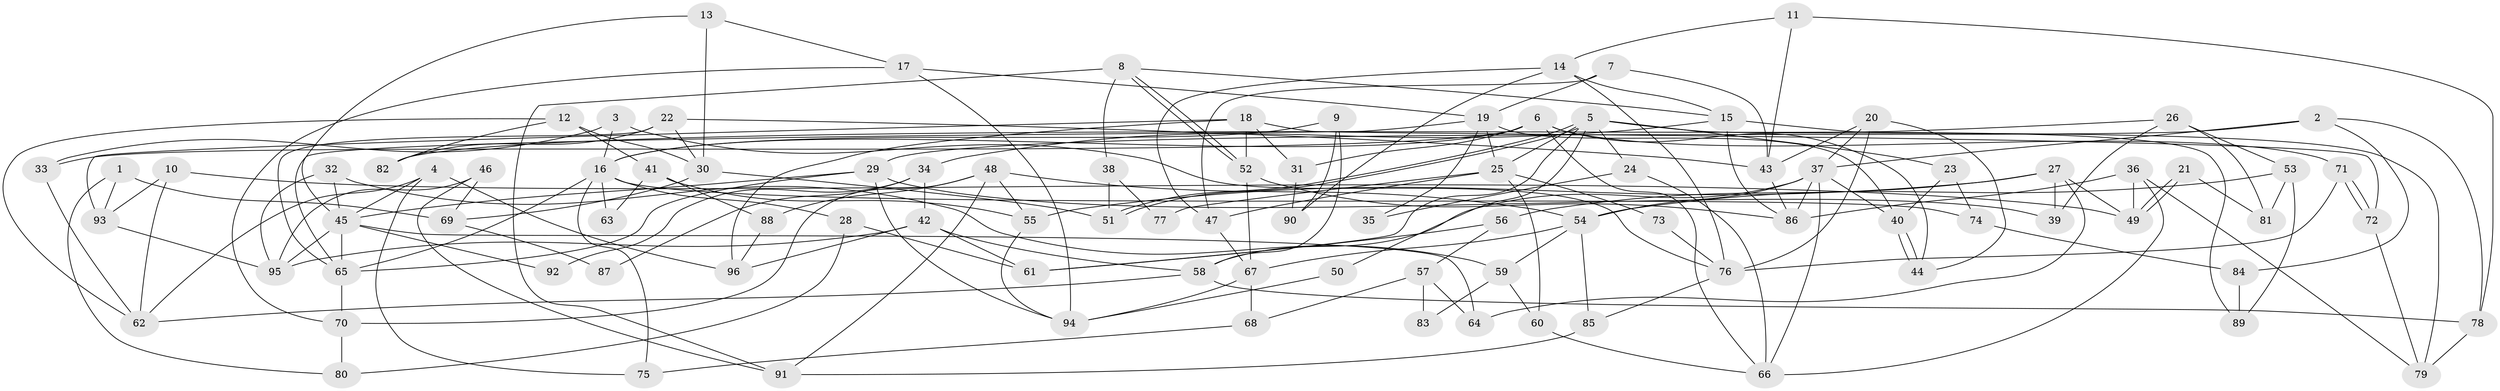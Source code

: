 // coarse degree distribution, {4: 0.14285714285714285, 6: 0.10714285714285714, 3: 0.14285714285714285, 2: 0.10714285714285714, 5: 0.25, 8: 0.03571428571428571, 7: 0.10714285714285714, 9: 0.03571428571428571, 12: 0.03571428571428571, 13: 0.03571428571428571}
// Generated by graph-tools (version 1.1) at 2025/53/03/04/25 21:53:35]
// undirected, 96 vertices, 192 edges
graph export_dot {
graph [start="1"]
  node [color=gray90,style=filled];
  1;
  2;
  3;
  4;
  5;
  6;
  7;
  8;
  9;
  10;
  11;
  12;
  13;
  14;
  15;
  16;
  17;
  18;
  19;
  20;
  21;
  22;
  23;
  24;
  25;
  26;
  27;
  28;
  29;
  30;
  31;
  32;
  33;
  34;
  35;
  36;
  37;
  38;
  39;
  40;
  41;
  42;
  43;
  44;
  45;
  46;
  47;
  48;
  49;
  50;
  51;
  52;
  53;
  54;
  55;
  56;
  57;
  58;
  59;
  60;
  61;
  62;
  63;
  64;
  65;
  66;
  67;
  68;
  69;
  70;
  71;
  72;
  73;
  74;
  75;
  76;
  77;
  78;
  79;
  80;
  81;
  82;
  83;
  84;
  85;
  86;
  87;
  88;
  89;
  90;
  91;
  92;
  93;
  94;
  95;
  96;
  1 -- 93;
  1 -- 80;
  1 -- 69;
  2 -- 29;
  2 -- 84;
  2 -- 37;
  2 -- 78;
  3 -- 76;
  3 -- 16;
  3 -- 33;
  4 -- 45;
  4 -- 62;
  4 -- 75;
  4 -- 96;
  5 -- 51;
  5 -- 51;
  5 -- 79;
  5 -- 23;
  5 -- 24;
  5 -- 25;
  5 -- 50;
  5 -- 61;
  6 -- 66;
  6 -- 71;
  6 -- 16;
  6 -- 31;
  6 -- 33;
  6 -- 44;
  7 -- 19;
  7 -- 43;
  7 -- 47;
  8 -- 52;
  8 -- 52;
  8 -- 91;
  8 -- 15;
  8 -- 38;
  9 -- 16;
  9 -- 58;
  9 -- 90;
  10 -- 62;
  10 -- 49;
  10 -- 93;
  11 -- 43;
  11 -- 14;
  11 -- 78;
  12 -- 30;
  12 -- 62;
  12 -- 41;
  12 -- 82;
  13 -- 17;
  13 -- 45;
  13 -- 30;
  14 -- 15;
  14 -- 90;
  14 -- 47;
  14 -- 76;
  15 -- 86;
  15 -- 34;
  15 -- 89;
  16 -- 65;
  16 -- 28;
  16 -- 63;
  16 -- 74;
  16 -- 75;
  17 -- 94;
  17 -- 19;
  17 -- 70;
  18 -- 96;
  18 -- 52;
  18 -- 31;
  18 -- 72;
  18 -- 93;
  19 -- 40;
  19 -- 25;
  19 -- 35;
  19 -- 65;
  20 -- 44;
  20 -- 76;
  20 -- 37;
  20 -- 43;
  21 -- 49;
  21 -- 49;
  21 -- 81;
  22 -- 43;
  22 -- 65;
  22 -- 30;
  22 -- 82;
  23 -- 40;
  23 -- 74;
  24 -- 66;
  24 -- 35;
  25 -- 47;
  25 -- 60;
  25 -- 73;
  25 -- 77;
  26 -- 39;
  26 -- 82;
  26 -- 53;
  26 -- 81;
  27 -- 49;
  27 -- 55;
  27 -- 39;
  27 -- 56;
  27 -- 64;
  28 -- 61;
  28 -- 80;
  29 -- 65;
  29 -- 45;
  29 -- 39;
  29 -- 94;
  30 -- 51;
  30 -- 69;
  31 -- 90;
  32 -- 95;
  32 -- 45;
  32 -- 59;
  33 -- 62;
  34 -- 42;
  34 -- 87;
  34 -- 92;
  36 -- 86;
  36 -- 79;
  36 -- 49;
  36 -- 66;
  37 -- 40;
  37 -- 54;
  37 -- 58;
  37 -- 66;
  37 -- 86;
  38 -- 51;
  38 -- 77;
  40 -- 44;
  40 -- 44;
  41 -- 88;
  41 -- 55;
  41 -- 63;
  42 -- 58;
  42 -- 95;
  42 -- 61;
  42 -- 96;
  43 -- 86;
  45 -- 64;
  45 -- 65;
  45 -- 92;
  45 -- 95;
  46 -- 69;
  46 -- 95;
  46 -- 91;
  47 -- 67;
  48 -- 54;
  48 -- 55;
  48 -- 70;
  48 -- 88;
  48 -- 91;
  50 -- 94;
  52 -- 67;
  52 -- 86;
  53 -- 54;
  53 -- 81;
  53 -- 89;
  54 -- 59;
  54 -- 67;
  54 -- 85;
  55 -- 94;
  56 -- 61;
  56 -- 57;
  57 -- 68;
  57 -- 64;
  57 -- 83;
  58 -- 78;
  58 -- 62;
  59 -- 60;
  59 -- 83;
  60 -- 66;
  65 -- 70;
  67 -- 68;
  67 -- 94;
  68 -- 75;
  69 -- 87;
  70 -- 80;
  71 -- 72;
  71 -- 72;
  71 -- 76;
  72 -- 79;
  73 -- 76;
  74 -- 84;
  76 -- 85;
  78 -- 79;
  84 -- 89;
  85 -- 91;
  88 -- 96;
  93 -- 95;
}
